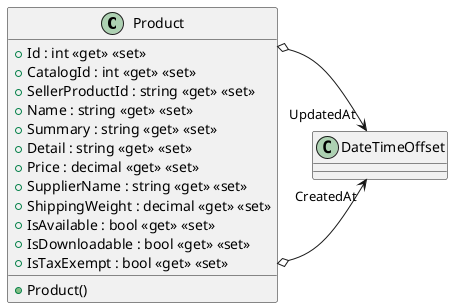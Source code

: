 @startuml
class Product {
    + Product()
    + Id : int <<get>> <<set>>
    + CatalogId : int <<get>> <<set>>
    + SellerProductId : string <<get>> <<set>>
    + Name : string <<get>> <<set>>
    + Summary : string <<get>> <<set>>
    + Detail : string <<get>> <<set>>
    + Price : decimal <<get>> <<set>>
    + SupplierName : string <<get>> <<set>>
    + ShippingWeight : decimal <<get>> <<set>>
    + IsAvailable : bool <<get>> <<set>>
    + IsDownloadable : bool <<get>> <<set>>
    + IsTaxExempt : bool <<get>> <<set>>
}
Product o-> "CreatedAt" DateTimeOffset
Product o-> "UpdatedAt" DateTimeOffset
@enduml
